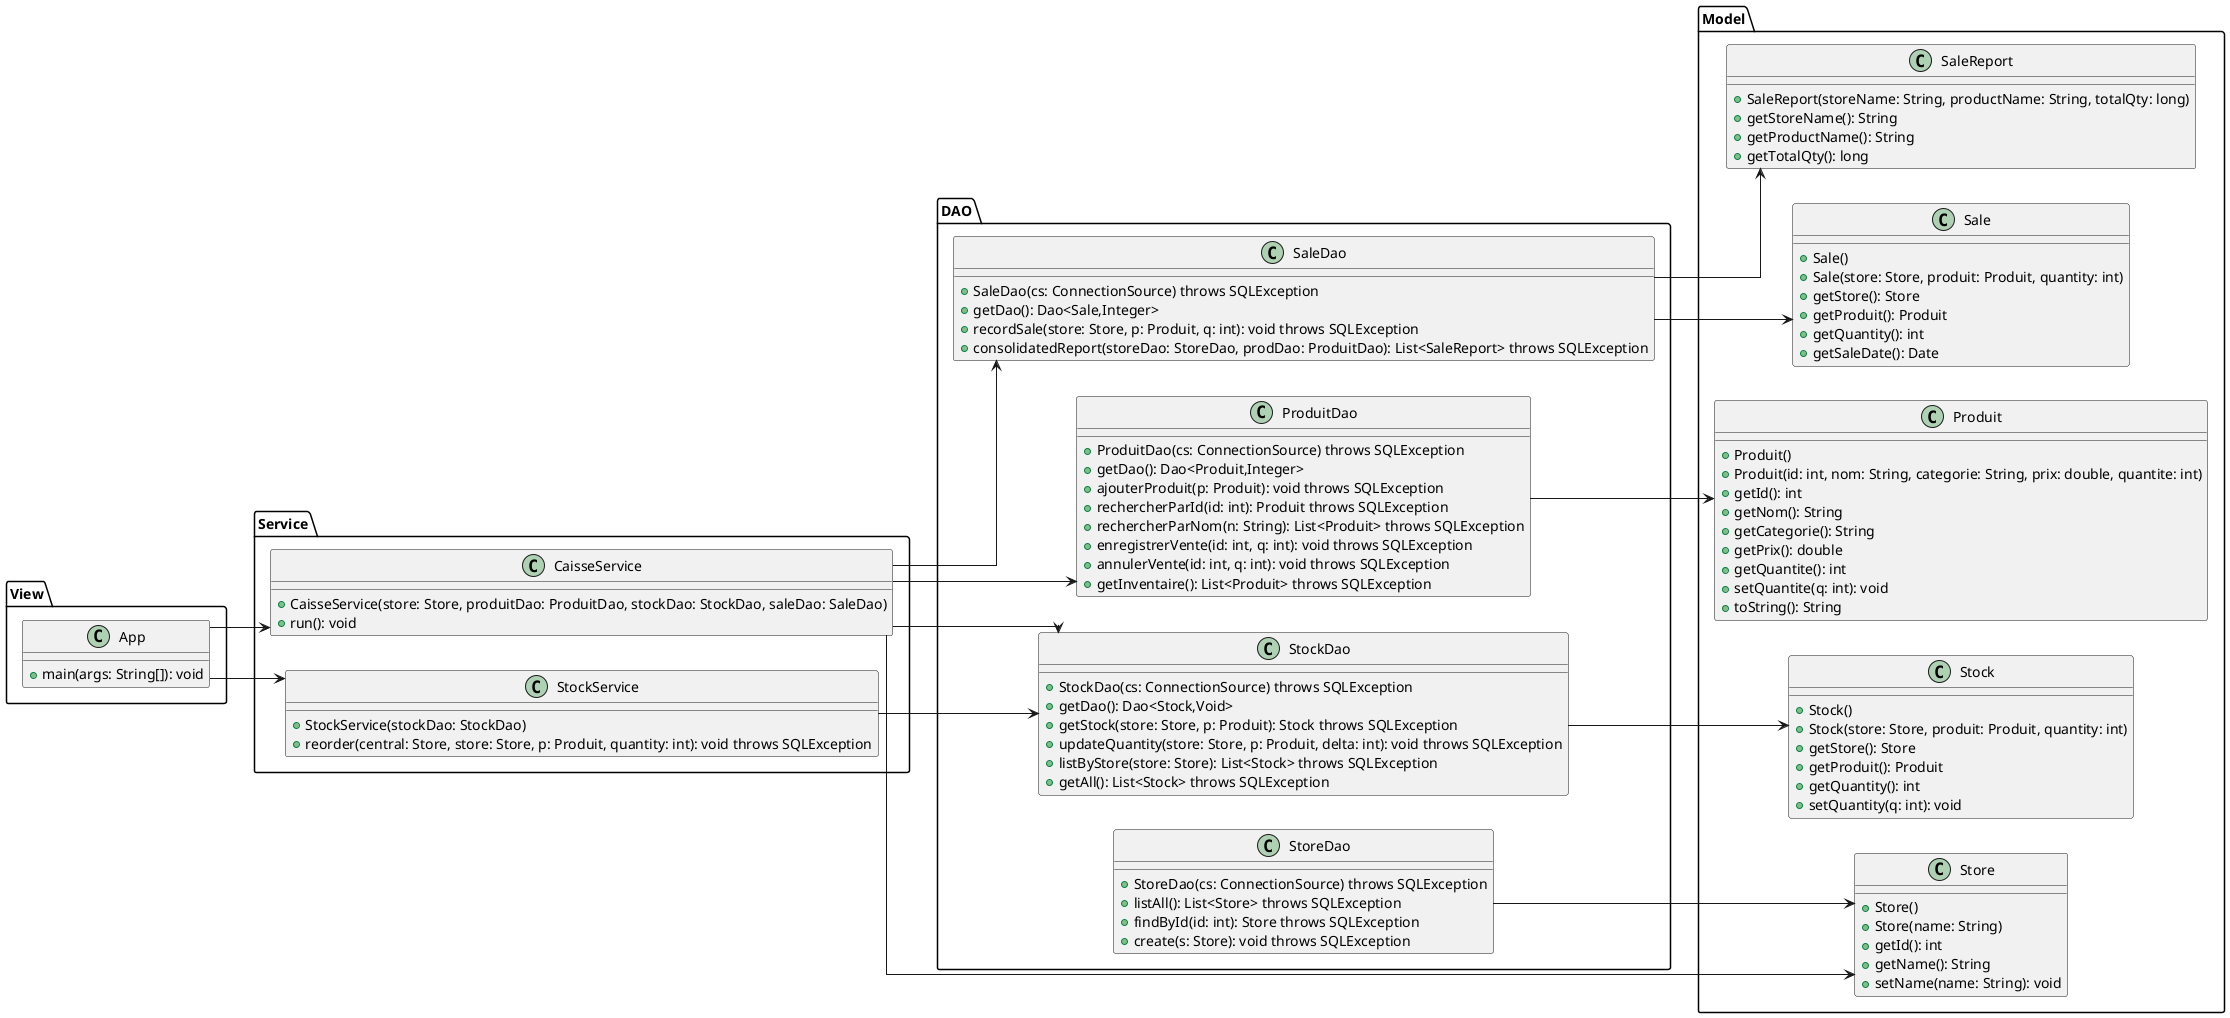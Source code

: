 @startuml

skinparam linetype ortho
left to right direction

package "Model" {
  
  class Store {
    + Store()
    + Store(name: String)
    + getId(): int
    + getName(): String
    + setName(name: String): void
  }

  class Produit {
    + Produit()
    + Produit(id: int, nom: String, categorie: String, prix: double, quantite: int)
    + getId(): int
    + getNom(): String
    + getCategorie(): String
    + getPrix(): double
    + getQuantite(): int
    + setQuantite(q: int): void
    + toString(): String
  }

  class Stock {
    + Stock()
    + Stock(store: Store, produit: Produit, quantity: int)
    + getStore(): Store
    + getProduit(): Produit
    + getQuantity(): int
    + setQuantity(q: int): void
  }

  class Sale {
    + Sale()
    + Sale(store: Store, produit: Produit, quantity: int)
    + getStore(): Store
    + getProduit(): Produit
    + getQuantity(): int
    + getSaleDate(): Date
  }

  class SaleReport {
    + SaleReport(storeName: String, productName: String, totalQty: long)
    + getStoreName(): String
    + getProductName(): String
    + getTotalQty(): long
  }
}

package "DAO" {
  
  class StoreDao {
    + StoreDao(cs: ConnectionSource) throws SQLException
    + listAll(): List<Store> throws SQLException
    + findById(id: int): Store throws SQLException
    + create(s: Store): void throws SQLException
  }

  class ProduitDao {
    + ProduitDao(cs: ConnectionSource) throws SQLException
    + getDao(): Dao<Produit,Integer>
    + ajouterProduit(p: Produit): void throws SQLException
    + rechercherParId(id: int): Produit throws SQLException
    + rechercherParNom(n: String): List<Produit> throws SQLException
    + enregistrerVente(id: int, q: int): void throws SQLException
    + annulerVente(id: int, q: int): void throws SQLException
    + getInventaire(): List<Produit> throws SQLException
  }

  class StockDao {
    + StockDao(cs: ConnectionSource) throws SQLException
    + getDao(): Dao<Stock,Void>
    + getStock(store: Store, p: Produit): Stock throws SQLException
    + updateQuantity(store: Store, p: Produit, delta: int): void throws SQLException
    + listByStore(store: Store): List<Stock> throws SQLException
    + getAll(): List<Stock> throws SQLException
  }

  class SaleDao {
    + SaleDao(cs: ConnectionSource) throws SQLException
    + getDao(): Dao<Sale,Integer>
    + recordSale(store: Store, p: Produit, q: int): void throws SQLException
    + consolidatedReport(storeDao: StoreDao, prodDao: ProduitDao): List<SaleReport> throws SQLException
  }
}


package "Service" {

  class StockService {
    + StockService(stockDao: StockDao)
    + reorder(central: Store, store: Store, p: Produit, quantity: int): void throws SQLException
  }

  class CaisseService {
    + CaisseService(store: Store, produitDao: ProduitDao, stockDao: StockDao, saleDao: SaleDao)
    + run(): void
  }
}

package "View" {

  class App {
    + main(args: String[]): void
  }
}

App               --> CaisseService
App               --> StockService

CaisseService     --> Store
CaisseService     --> ProduitDao
CaisseService     --> StockDao
CaisseService     --> SaleDao

StockService      --> StockDao

StoreDao          --> Store
ProduitDao        --> Produit
StockDao          --> Stock
SaleDao           --> Sale
SaleDao           --> SaleReport

@enduml